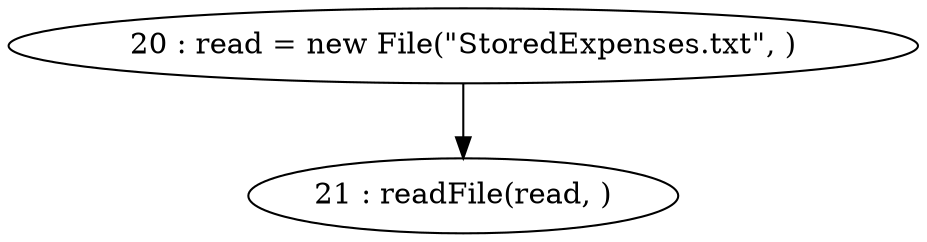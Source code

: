 digraph G {
"20 : read = new File(\"StoredExpenses.txt\", )"
"20 : read = new File(\"StoredExpenses.txt\", )" -> "21 : readFile(read, )"
"21 : readFile(read, )"
}